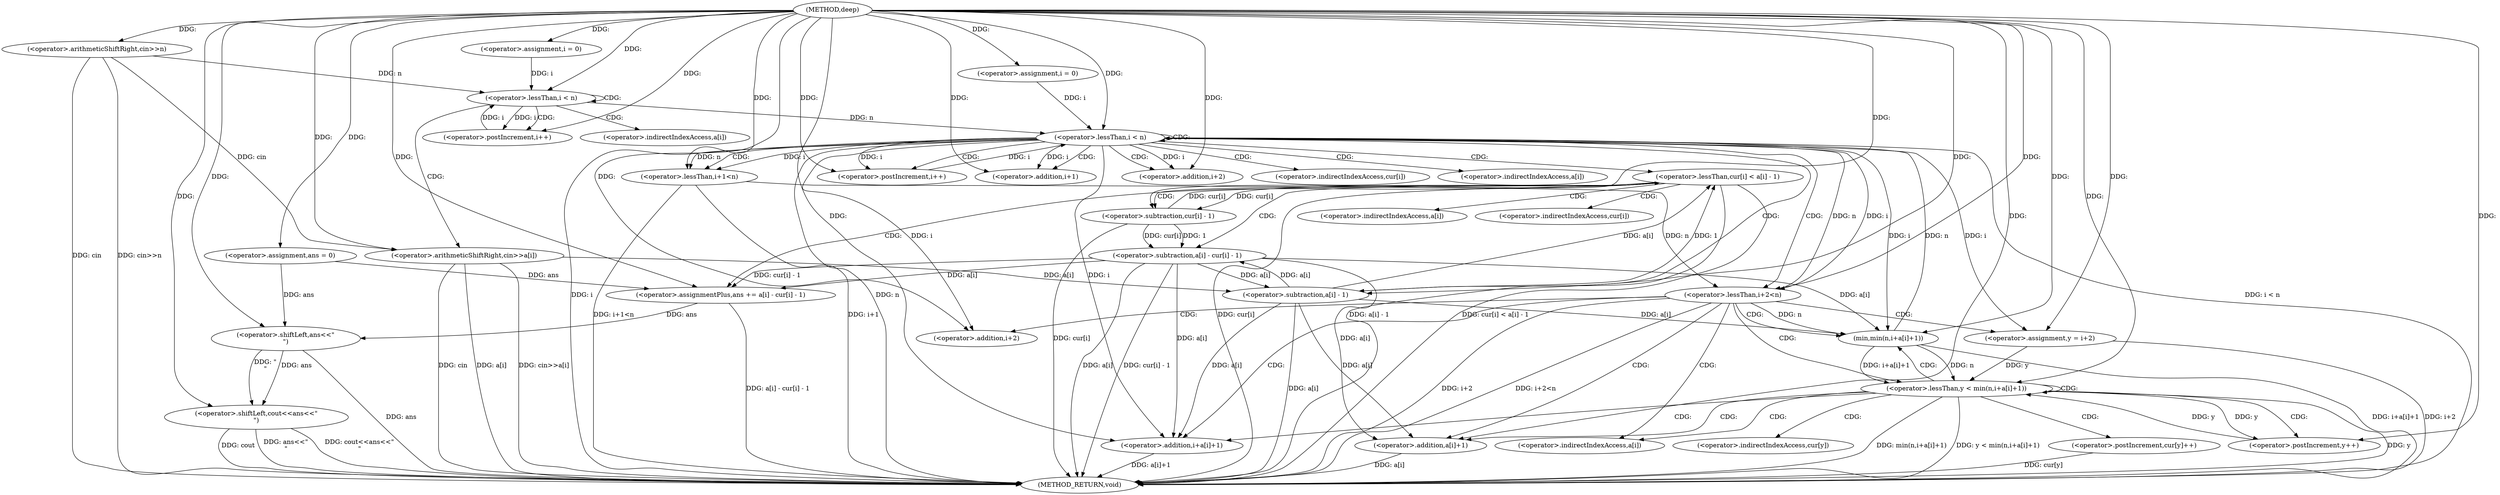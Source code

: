 digraph "deep" {  
"1000106" [label = "(METHOD,deep)" ]
"1000210" [label = "(METHOD_RETURN,void)" ]
"1000109" [label = "(<operator>.arithmeticShiftRight,cin>>n)" ]
"1000131" [label = "(<operator>.assignment,ans = 0)" ]
"1000205" [label = "(<operator>.shiftLeft,cout<<ans<<\"\n\")" ]
"1000115" [label = "(<operator>.assignment,i = 0)" ]
"1000118" [label = "(<operator>.lessThan,i < n)" ]
"1000121" [label = "(<operator>.postIncrement,i++)" ]
"1000136" [label = "(<operator>.assignment,i = 0)" ]
"1000139" [label = "(<operator>.lessThan,i < n)" ]
"1000142" [label = "(<operator>.postIncrement,i++)" ]
"1000124" [label = "(<operator>.arithmeticShiftRight,cin>>a[i])" ]
"1000207" [label = "(<operator>.shiftLeft,ans<<\"\n\")" ]
"1000146" [label = "(<operator>.lessThan,cur[i] < a[i] - 1)" ]
"1000168" [label = "(<operator>.lessThan,i+1<n)" ]
"1000174" [label = "(<operator>.lessThan,i+2<n)" ]
"1000156" [label = "(<operator>.assignmentPlus,ans += a[i] - cur[i] - 1)" ]
"1000150" [label = "(<operator>.subtraction,a[i] - 1)" ]
"1000169" [label = "(<operator>.addition,i+1)" ]
"1000175" [label = "(<operator>.addition,i+2)" ]
"1000182" [label = "(<operator>.assignment,y = i+2)" ]
"1000187" [label = "(<operator>.lessThan,y < min(n,i+a[i]+1))" ]
"1000198" [label = "(<operator>.postIncrement,y++)" ]
"1000158" [label = "(<operator>.subtraction,a[i] - cur[i] - 1)" ]
"1000201" [label = "(<operator>.postIncrement,cur[y]++)" ]
"1000162" [label = "(<operator>.subtraction,cur[i] - 1)" ]
"1000184" [label = "(<operator>.addition,i+2)" ]
"1000189" [label = "(min,min(n,i+a[i]+1))" ]
"1000191" [label = "(<operator>.addition,i+a[i]+1)" ]
"1000193" [label = "(<operator>.addition,a[i]+1)" ]
"1000126" [label = "(<operator>.indirectIndexAccess,a[i])" ]
"1000147" [label = "(<operator>.indirectIndexAccess,cur[i])" ]
"1000151" [label = "(<operator>.indirectIndexAccess,a[i])" ]
"1000159" [label = "(<operator>.indirectIndexAccess,a[i])" ]
"1000163" [label = "(<operator>.indirectIndexAccess,cur[i])" ]
"1000202" [label = "(<operator>.indirectIndexAccess,cur[y])" ]
"1000194" [label = "(<operator>.indirectIndexAccess,a[i])" ]
  "1000109" -> "1000210"  [ label = "DDG: cin"] 
  "1000109" -> "1000210"  [ label = "DDG: cin>>n"] 
  "1000139" -> "1000210"  [ label = "DDG: i"] 
  "1000139" -> "1000210"  [ label = "DDG: n"] 
  "1000139" -> "1000210"  [ label = "DDG: i < n"] 
  "1000207" -> "1000210"  [ label = "DDG: ans"] 
  "1000205" -> "1000210"  [ label = "DDG: ans<<\"\n\""] 
  "1000205" -> "1000210"  [ label = "DDG: cout<<ans<<\"\n\""] 
  "1000146" -> "1000210"  [ label = "DDG: cur[i]"] 
  "1000150" -> "1000210"  [ label = "DDG: a[i]"] 
  "1000146" -> "1000210"  [ label = "DDG: a[i] - 1"] 
  "1000146" -> "1000210"  [ label = "DDG: cur[i] < a[i] - 1"] 
  "1000158" -> "1000210"  [ label = "DDG: a[i]"] 
  "1000162" -> "1000210"  [ label = "DDG: cur[i]"] 
  "1000158" -> "1000210"  [ label = "DDG: cur[i] - 1"] 
  "1000156" -> "1000210"  [ label = "DDG: a[i] - cur[i] - 1"] 
  "1000168" -> "1000210"  [ label = "DDG: i+1"] 
  "1000168" -> "1000210"  [ label = "DDG: i+1<n"] 
  "1000174" -> "1000210"  [ label = "DDG: i+2"] 
  "1000174" -> "1000210"  [ label = "DDG: i+2<n"] 
  "1000182" -> "1000210"  [ label = "DDG: i+2"] 
  "1000187" -> "1000210"  [ label = "DDG: y"] 
  "1000193" -> "1000210"  [ label = "DDG: a[i]"] 
  "1000191" -> "1000210"  [ label = "DDG: a[i]+1"] 
  "1000189" -> "1000210"  [ label = "DDG: i+a[i]+1"] 
  "1000187" -> "1000210"  [ label = "DDG: min(n,i+a[i]+1)"] 
  "1000187" -> "1000210"  [ label = "DDG: y < min(n,i+a[i]+1)"] 
  "1000201" -> "1000210"  [ label = "DDG: cur[y]"] 
  "1000124" -> "1000210"  [ label = "DDG: cin"] 
  "1000124" -> "1000210"  [ label = "DDG: a[i]"] 
  "1000124" -> "1000210"  [ label = "DDG: cin>>a[i]"] 
  "1000205" -> "1000210"  [ label = "DDG: cout"] 
  "1000106" -> "1000131"  [ label = "DDG: "] 
  "1000106" -> "1000109"  [ label = "DDG: "] 
  "1000106" -> "1000115"  [ label = "DDG: "] 
  "1000106" -> "1000136"  [ label = "DDG: "] 
  "1000106" -> "1000205"  [ label = "DDG: "] 
  "1000207" -> "1000205"  [ label = "DDG: \"\n\""] 
  "1000207" -> "1000205"  [ label = "DDG: ans"] 
  "1000115" -> "1000118"  [ label = "DDG: i"] 
  "1000121" -> "1000118"  [ label = "DDG: i"] 
  "1000106" -> "1000118"  [ label = "DDG: "] 
  "1000109" -> "1000118"  [ label = "DDG: n"] 
  "1000118" -> "1000121"  [ label = "DDG: i"] 
  "1000106" -> "1000121"  [ label = "DDG: "] 
  "1000136" -> "1000139"  [ label = "DDG: i"] 
  "1000142" -> "1000139"  [ label = "DDG: i"] 
  "1000106" -> "1000139"  [ label = "DDG: "] 
  "1000118" -> "1000139"  [ label = "DDG: n"] 
  "1000174" -> "1000139"  [ label = "DDG: n"] 
  "1000189" -> "1000139"  [ label = "DDG: n"] 
  "1000106" -> "1000142"  [ label = "DDG: "] 
  "1000139" -> "1000142"  [ label = "DDG: i"] 
  "1000131" -> "1000207"  [ label = "DDG: ans"] 
  "1000156" -> "1000207"  [ label = "DDG: ans"] 
  "1000106" -> "1000207"  [ label = "DDG: "] 
  "1000109" -> "1000124"  [ label = "DDG: cin"] 
  "1000106" -> "1000124"  [ label = "DDG: "] 
  "1000162" -> "1000146"  [ label = "DDG: cur[i]"] 
  "1000150" -> "1000146"  [ label = "DDG: 1"] 
  "1000150" -> "1000146"  [ label = "DDG: a[i]"] 
  "1000158" -> "1000156"  [ label = "DDG: cur[i] - 1"] 
  "1000158" -> "1000156"  [ label = "DDG: a[i]"] 
  "1000139" -> "1000168"  [ label = "DDG: i"] 
  "1000106" -> "1000168"  [ label = "DDG: "] 
  "1000139" -> "1000168"  [ label = "DDG: n"] 
  "1000106" -> "1000174"  [ label = "DDG: "] 
  "1000139" -> "1000174"  [ label = "DDG: i"] 
  "1000168" -> "1000174"  [ label = "DDG: n"] 
  "1000158" -> "1000150"  [ label = "DDG: a[i]"] 
  "1000124" -> "1000150"  [ label = "DDG: a[i]"] 
  "1000106" -> "1000150"  [ label = "DDG: "] 
  "1000131" -> "1000156"  [ label = "DDG: ans"] 
  "1000106" -> "1000156"  [ label = "DDG: "] 
  "1000139" -> "1000169"  [ label = "DDG: i"] 
  "1000106" -> "1000169"  [ label = "DDG: "] 
  "1000106" -> "1000175"  [ label = "DDG: "] 
  "1000139" -> "1000175"  [ label = "DDG: i"] 
  "1000106" -> "1000182"  [ label = "DDG: "] 
  "1000139" -> "1000182"  [ label = "DDG: i"] 
  "1000150" -> "1000158"  [ label = "DDG: a[i]"] 
  "1000162" -> "1000158"  [ label = "DDG: cur[i]"] 
  "1000162" -> "1000158"  [ label = "DDG: 1"] 
  "1000182" -> "1000187"  [ label = "DDG: y"] 
  "1000198" -> "1000187"  [ label = "DDG: y"] 
  "1000106" -> "1000187"  [ label = "DDG: "] 
  "1000189" -> "1000187"  [ label = "DDG: i+a[i]+1"] 
  "1000189" -> "1000187"  [ label = "DDG: n"] 
  "1000187" -> "1000198"  [ label = "DDG: y"] 
  "1000106" -> "1000198"  [ label = "DDG: "] 
  "1000146" -> "1000162"  [ label = "DDG: cur[i]"] 
  "1000106" -> "1000162"  [ label = "DDG: "] 
  "1000106" -> "1000184"  [ label = "DDG: "] 
  "1000139" -> "1000184"  [ label = "DDG: i"] 
  "1000174" -> "1000189"  [ label = "DDG: n"] 
  "1000106" -> "1000189"  [ label = "DDG: "] 
  "1000150" -> "1000189"  [ label = "DDG: a[i]"] 
  "1000158" -> "1000189"  [ label = "DDG: a[i]"] 
  "1000139" -> "1000189"  [ label = "DDG: i"] 
  "1000106" -> "1000191"  [ label = "DDG: "] 
  "1000139" -> "1000191"  [ label = "DDG: i"] 
  "1000150" -> "1000191"  [ label = "DDG: a[i]"] 
  "1000158" -> "1000191"  [ label = "DDG: a[i]"] 
  "1000150" -> "1000193"  [ label = "DDG: a[i]"] 
  "1000158" -> "1000193"  [ label = "DDG: a[i]"] 
  "1000106" -> "1000193"  [ label = "DDG: "] 
  "1000118" -> "1000118"  [ label = "CDG: "] 
  "1000118" -> "1000121"  [ label = "CDG: "] 
  "1000118" -> "1000126"  [ label = "CDG: "] 
  "1000118" -> "1000124"  [ label = "CDG: "] 
  "1000139" -> "1000174"  [ label = "CDG: "] 
  "1000139" -> "1000142"  [ label = "CDG: "] 
  "1000139" -> "1000150"  [ label = "CDG: "] 
  "1000139" -> "1000139"  [ label = "CDG: "] 
  "1000139" -> "1000169"  [ label = "CDG: "] 
  "1000139" -> "1000168"  [ label = "CDG: "] 
  "1000139" -> "1000175"  [ label = "CDG: "] 
  "1000139" -> "1000147"  [ label = "CDG: "] 
  "1000139" -> "1000151"  [ label = "CDG: "] 
  "1000139" -> "1000146"  [ label = "CDG: "] 
  "1000146" -> "1000156"  [ label = "CDG: "] 
  "1000146" -> "1000163"  [ label = "CDG: "] 
  "1000146" -> "1000159"  [ label = "CDG: "] 
  "1000146" -> "1000158"  [ label = "CDG: "] 
  "1000146" -> "1000162"  [ label = "CDG: "] 
  "1000174" -> "1000191"  [ label = "CDG: "] 
  "1000174" -> "1000182"  [ label = "CDG: "] 
  "1000174" -> "1000189"  [ label = "CDG: "] 
  "1000174" -> "1000193"  [ label = "CDG: "] 
  "1000174" -> "1000194"  [ label = "CDG: "] 
  "1000174" -> "1000184"  [ label = "CDG: "] 
  "1000174" -> "1000187"  [ label = "CDG: "] 
  "1000187" -> "1000191"  [ label = "CDG: "] 
  "1000187" -> "1000189"  [ label = "CDG: "] 
  "1000187" -> "1000201"  [ label = "CDG: "] 
  "1000187" -> "1000202"  [ label = "CDG: "] 
  "1000187" -> "1000193"  [ label = "CDG: "] 
  "1000187" -> "1000194"  [ label = "CDG: "] 
  "1000187" -> "1000198"  [ label = "CDG: "] 
  "1000187" -> "1000187"  [ label = "CDG: "] 
}
